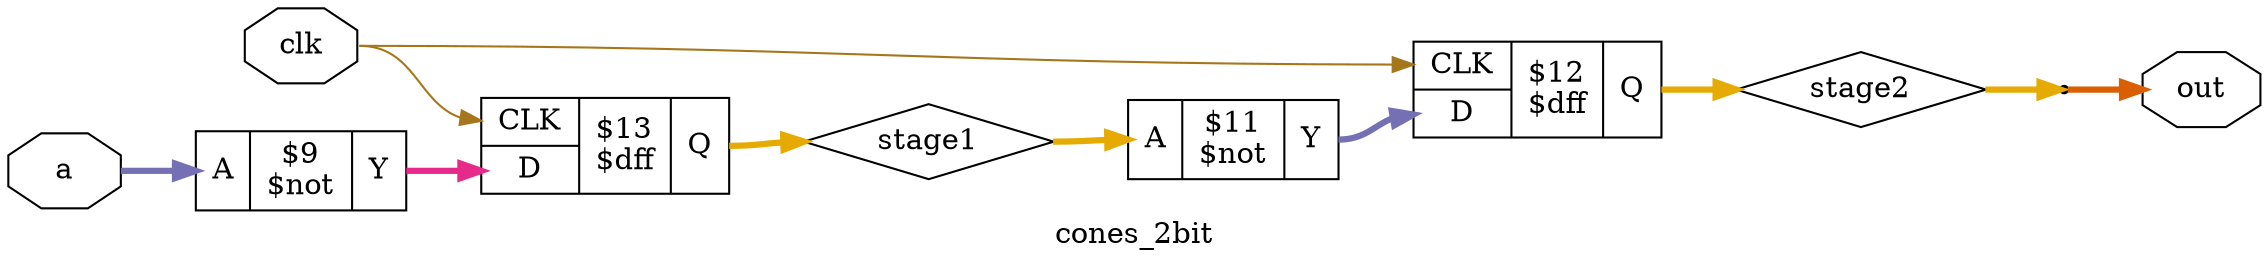 digraph "cones_2bit" {
label="cones_2bit";
rankdir="LR";
remincross=true;
n3 [ shape=octagon, label="a", color="black", fontcolor="black"];
n4 [ shape=octagon, label="clk", color="black", fontcolor="black"];
n5 [ shape=octagon, label="out", color="black", fontcolor="black"];
n6 [ shape=diamond, label="stage1", color="black", fontcolor="black"];
n7 [ shape=diamond, label="stage2", color="black", fontcolor="black"];
c10 [ shape=record, label="{{<p8> A}|$9\n$not|{<p9> Y}}",  ];
c11 [ shape=record, label="{{<p8> A}|$11\n$not|{<p9> Y}}",  ];
c15 [ shape=record, label="{{<p12> CLK|<p13> D}|$12\n$dff|{<p14> Q}}",  ];
c16 [ shape=record, label="{{<p12> CLK|<p13> D}|$13\n$dff|{<p14> Q}}",  ];
x0 [shape=point, ];
c10:p9:e -> c16:p13:w [colorscheme="dark28", color="4", fontcolor="4", style="setlinewidth(3)", label=""];
c11:p9:e -> c15:p13:w [colorscheme="dark28", color="3", fontcolor="3", style="setlinewidth(3)", label=""];
n3:e -> c10:p8:w [colorscheme="dark28", color="3", fontcolor="3", style="setlinewidth(3)", label=""];
n4:e -> c15:p12:w [colorscheme="dark28", color="7", fontcolor="7", label=""];
n4:e -> c16:p12:w [colorscheme="dark28", color="7", fontcolor="7", label=""];
x0:e -> n5:w [colorscheme="dark28", color="2", fontcolor="2", style="setlinewidth(3)", label=""];
c16:p14:e -> n6:w [colorscheme="dark28", color="6", fontcolor="6", style="setlinewidth(3)", label=""];
n6:e -> c11:p8:w [colorscheme="dark28", color="6", fontcolor="6", style="setlinewidth(3)", label=""];
c15:p14:e -> n7:w [colorscheme="dark28", color="6", fontcolor="6", style="setlinewidth(3)", label=""];
n7:e -> x0:w [colorscheme="dark28", color="6", fontcolor="6", style="setlinewidth(3)", label=""];
}
